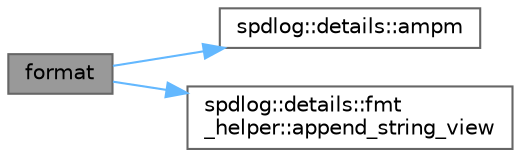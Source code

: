 digraph "format"
{
 // LATEX_PDF_SIZE
  bgcolor="transparent";
  edge [fontname=Helvetica,fontsize=10,labelfontname=Helvetica,labelfontsize=10];
  node [fontname=Helvetica,fontsize=10,shape=box,height=0.2,width=0.4];
  rankdir="LR";
  Node1 [id="Node000001",label="format",height=0.2,width=0.4,color="gray40", fillcolor="grey60", style="filled", fontcolor="black",tooltip=" "];
  Node1 -> Node2 [id="edge1_Node000001_Node000002",color="steelblue1",style="solid",tooltip=" "];
  Node2 [id="Node000002",label="spdlog::details::ampm",height=0.2,width=0.4,color="grey40", fillcolor="white", style="filled",URL="$namespacespdlog_1_1details.html#ae47656db89df626e180efa55580a8087",tooltip=" "];
  Node1 -> Node3 [id="edge2_Node000001_Node000003",color="steelblue1",style="solid",tooltip=" "];
  Node3 [id="Node000003",label="spdlog::details::fmt\l_helper::append_string_view",height=0.2,width=0.4,color="grey40", fillcolor="white", style="filled",URL="$namespacespdlog_1_1details_1_1fmt__helper.html#a9b133cfeb950ba03f41ce7226e8b5d12",tooltip=" "];
}
